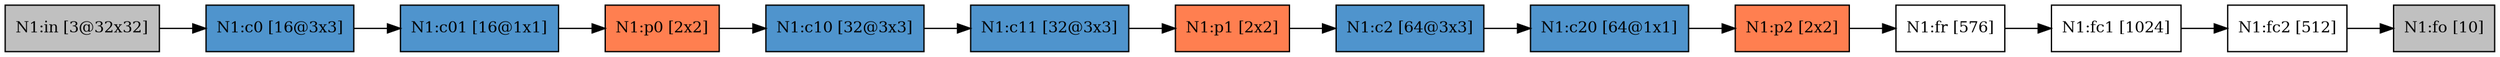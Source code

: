 digraph N1 {
rankdir=LR;
in [label="N1:in [3@32x32]",style=filled,fontsize=12, fillcolor=gray,shape=box]
c0 [label="N1:c0 [16@3x3]",style=filled,fontsize=12, fillcolor=steelblue3,shape=box]
c01 [label="N1:c01 [16@1x1]",style=filled,fontsize=12, fillcolor=steelblue3,shape=box]
p0 [label="N1:p0 [2x2]",style=filled,fontsize=12, fillcolor=coral,shape=box]
c10 [label="N1:c10 [32@3x3]",style=filled,fontsize=12, fillcolor=steelblue3,shape=box]
c11 [label="N1:c11 [32@3x3]",style=filled,fontsize=12, fillcolor=steelblue3,shape=box]
p1 [label="N1:p1 [2x2]",style=filled,fontsize=12, fillcolor=coral,shape=box]
c2 [label="N1:c2 [64@3x3]",style=filled,fontsize=12, fillcolor=steelblue3,shape=box]
c20 [label="N1:c20 [64@1x1]",style=filled,fontsize=12, fillcolor=steelblue3,shape=box]
p2 [label="N1:p2 [2x2]",style=filled,fontsize=12, fillcolor=coral,shape=box]
fc1 [label="N1:fc1 [1024]",style=filled,fontsize=12, fillcolor=White,shape=box]
fc2 [label="N1:fc2 [512]",style=filled,fontsize=12, fillcolor=White,shape=box]
fo [label="N1:fo [10]",style=filled,fontsize=12, fillcolor=Gray,shape=box]
fr [label="N1:fr [576]",style=filled,fontsize=12, fillcolor=White,shape=box]
in->c0
c0->c01
c01->p0
p0->c10
c10->c11
c11->p1
p1->c2
c2->c20
c20->p2
p2->fr
fc1->fc2
fc2->fo
fr->fc1
}
